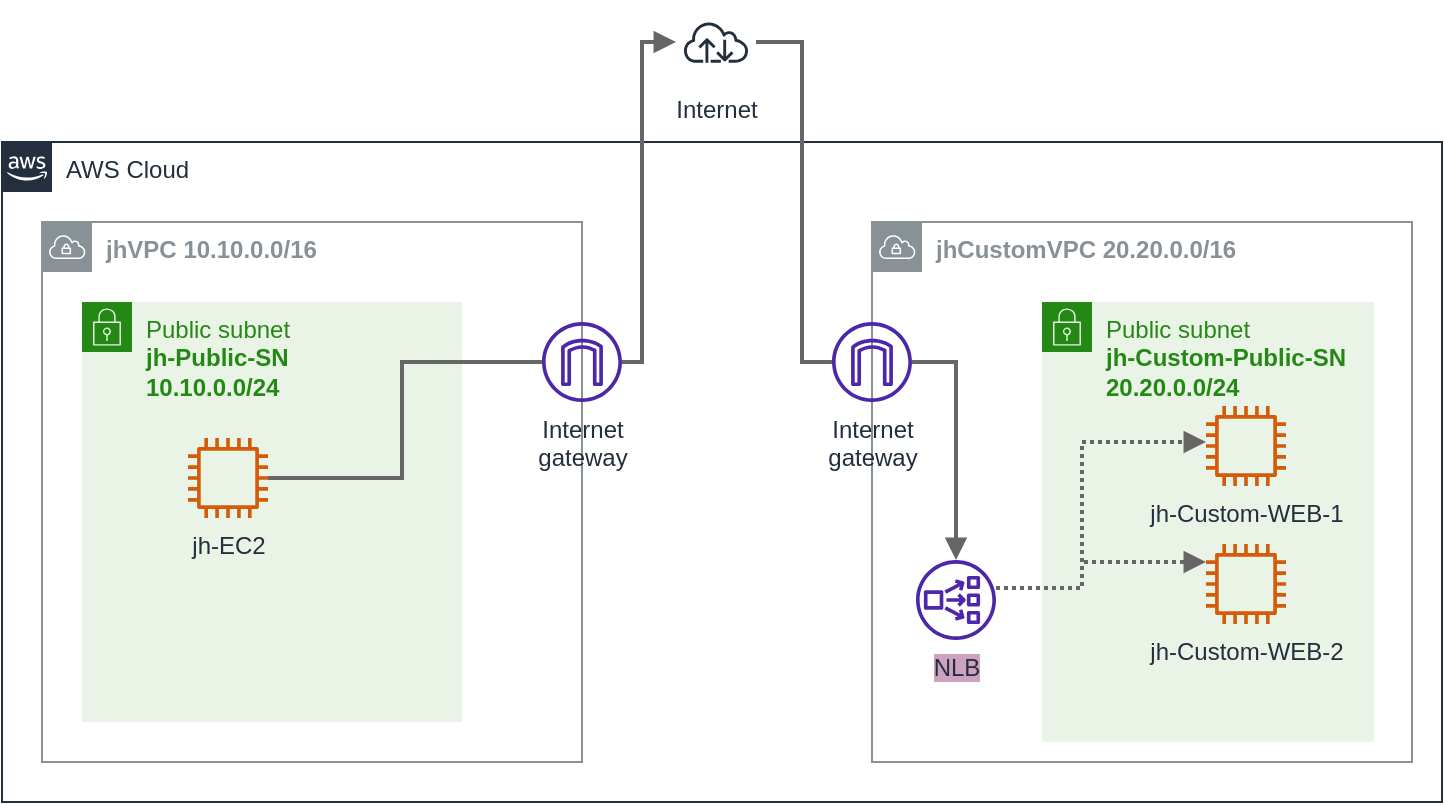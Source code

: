 <mxfile version="20.3.0" type="device"><diagram id="Nha9DckxzOW9cZ-GAf2E" name="페이지-1"><mxGraphModel dx="939" dy="914" grid="1" gridSize="10" guides="1" tooltips="1" connect="1" arrows="1" fold="1" page="1" pageScale="1" pageWidth="827" pageHeight="1169" math="0" shadow="0"><root><mxCell id="0"/><mxCell id="1" parent="0"/><mxCell id="ZtclFgQQLDOAhcwY8kZS-1" value="AWS Cloud" style="points=[[0,0],[0.25,0],[0.5,0],[0.75,0],[1,0],[1,0.25],[1,0.5],[1,0.75],[1,1],[0.75,1],[0.5,1],[0.25,1],[0,1],[0,0.75],[0,0.5],[0,0.25]];outlineConnect=0;gradientColor=none;html=1;whiteSpace=wrap;fontSize=12;fontStyle=0;container=1;pointerEvents=0;collapsible=0;recursiveResize=0;shape=mxgraph.aws4.group;grIcon=mxgraph.aws4.group_aws_cloud_alt;strokeColor=#232F3E;fillColor=none;verticalAlign=top;align=left;spacingLeft=30;fontColor=#232F3E;dashed=0;" parent="1" vertex="1"><mxGeometry x="70" y="90" width="720" height="330" as="geometry"/></mxCell><mxCell id="ZtclFgQQLDOAhcwY8kZS-2" value="&lt;b&gt;jhVPC&lt;/b&gt; &lt;b&gt;10.10.0.0/16&lt;/b&gt;" style="sketch=0;outlineConnect=0;gradientColor=none;html=1;whiteSpace=wrap;fontSize=12;fontStyle=0;shape=mxgraph.aws4.group;grIcon=mxgraph.aws4.group_vpc;strokeColor=#879196;fillColor=none;verticalAlign=top;align=left;spacingLeft=30;fontColor=#879196;dashed=0;" parent="ZtclFgQQLDOAhcwY8kZS-1" vertex="1"><mxGeometry x="20" y="40" width="270" height="270" as="geometry"/></mxCell><mxCell id="ZtclFgQQLDOAhcwY8kZS-3" value="Public subnet&amp;nbsp;&lt;b&gt;&lt;br&gt;jh-Public-SN&lt;/b&gt;&lt;br&gt;&lt;b&gt;10.10.0.0/24&lt;/b&gt;" style="points=[[0,0],[0.25,0],[0.5,0],[0.75,0],[1,0],[1,0.25],[1,0.5],[1,0.75],[1,1],[0.75,1],[0.5,1],[0.25,1],[0,1],[0,0.75],[0,0.5],[0,0.25]];outlineConnect=0;gradientColor=none;html=1;whiteSpace=wrap;fontSize=12;fontStyle=0;container=1;pointerEvents=0;collapsible=0;recursiveResize=0;shape=mxgraph.aws4.group;grIcon=mxgraph.aws4.group_security_group;grStroke=0;strokeColor=#248814;fillColor=#E9F3E6;verticalAlign=top;align=left;spacingLeft=30;fontColor=#248814;dashed=0;" parent="ZtclFgQQLDOAhcwY8kZS-1" vertex="1"><mxGeometry x="40" y="80" width="190" height="210" as="geometry"/></mxCell><mxCell id="ZtclFgQQLDOAhcwY8kZS-5" value="jh-EC2" style="sketch=0;outlineConnect=0;fontColor=#232F3E;gradientColor=none;fillColor=#D45B07;strokeColor=none;dashed=0;verticalLabelPosition=bottom;verticalAlign=top;align=center;html=1;fontSize=12;fontStyle=0;aspect=fixed;pointerEvents=1;shape=mxgraph.aws4.instance2;" parent="ZtclFgQQLDOAhcwY8kZS-3" vertex="1"><mxGeometry x="53" y="68" width="40" height="40" as="geometry"/></mxCell><mxCell id="mto72TUGwg798Erc-8ln-7" value="&lt;b&gt;jhCustomVPC 20.20.0.0/16&lt;/b&gt;" style="sketch=0;outlineConnect=0;gradientColor=none;html=1;whiteSpace=wrap;fontSize=12;fontStyle=0;shape=mxgraph.aws4.group;grIcon=mxgraph.aws4.group_vpc;strokeColor=#879196;fillColor=none;verticalAlign=top;align=left;spacingLeft=30;fontColor=#879196;dashed=0;" vertex="1" parent="ZtclFgQQLDOAhcwY8kZS-1"><mxGeometry x="435" y="40" width="270" height="270" as="geometry"/></mxCell><mxCell id="mto72TUGwg798Erc-8ln-8" value="Public subnet&amp;nbsp;&lt;b&gt;&lt;br&gt;jh-Custom-Public-SN&lt;/b&gt;&lt;br&gt;&lt;b&gt;20.20.0.0/24&lt;/b&gt;" style="points=[[0,0],[0.25,0],[0.5,0],[0.75,0],[1,0],[1,0.25],[1,0.5],[1,0.75],[1,1],[0.75,1],[0.5,1],[0.25,1],[0,1],[0,0.75],[0,0.5],[0,0.25]];outlineConnect=0;gradientColor=none;html=1;whiteSpace=wrap;fontSize=12;fontStyle=0;container=1;pointerEvents=0;collapsible=0;recursiveResize=0;shape=mxgraph.aws4.group;grIcon=mxgraph.aws4.group_security_group;grStroke=0;strokeColor=#248814;fillColor=#E9F3E6;verticalAlign=top;align=left;spacingLeft=30;fontColor=#248814;dashed=0;" vertex="1" parent="ZtclFgQQLDOAhcwY8kZS-1"><mxGeometry x="520" y="80" width="166" height="220" as="geometry"/></mxCell><mxCell id="mto72TUGwg798Erc-8ln-9" value="jh-Custom-WEB-1" style="sketch=0;outlineConnect=0;fontColor=#232F3E;gradientColor=none;fillColor=#D45B07;strokeColor=none;dashed=0;verticalLabelPosition=bottom;verticalAlign=top;align=center;html=1;fontSize=12;fontStyle=0;aspect=fixed;pointerEvents=1;shape=mxgraph.aws4.instance2;" vertex="1" parent="mto72TUGwg798Erc-8ln-8"><mxGeometry x="82" y="52" width="40" height="40" as="geometry"/></mxCell><mxCell id="mto72TUGwg798Erc-8ln-10" value="jh-Custom-WEB-2" style="sketch=0;outlineConnect=0;fontColor=#232F3E;gradientColor=none;fillColor=#D45B07;strokeColor=none;dashed=0;verticalLabelPosition=bottom;verticalAlign=top;align=center;html=1;fontSize=12;fontStyle=0;aspect=fixed;pointerEvents=1;shape=mxgraph.aws4.instance2;" vertex="1" parent="mto72TUGwg798Erc-8ln-8"><mxGeometry x="82" y="121" width="40" height="40" as="geometry"/></mxCell><mxCell id="mto72TUGwg798Erc-8ln-35" style="edgeStyle=orthogonalEdgeStyle;rounded=0;orthogonalLoop=1;jettySize=auto;html=1;strokeColor=#666666;strokeWidth=2;fontColor=#000000;endArrow=block;endFill=1;" edge="1" parent="ZtclFgQQLDOAhcwY8kZS-1" source="mto72TUGwg798Erc-8ln-11" target="mto72TUGwg798Erc-8ln-23"><mxGeometry relative="1" as="geometry"><Array as="points"><mxPoint x="477" y="110"/></Array></mxGeometry></mxCell><mxCell id="mto72TUGwg798Erc-8ln-11" value="Internet&lt;br&gt;gateway" style="sketch=0;outlineConnect=0;fontColor=#232F3E;gradientColor=none;fillColor=#4D27AA;strokeColor=none;dashed=0;verticalLabelPosition=bottom;verticalAlign=top;align=center;html=1;fontSize=12;fontStyle=0;aspect=fixed;pointerEvents=1;shape=mxgraph.aws4.internet_gateway;rounded=0;shadow=0;labelBackgroundColor=none;" vertex="1" parent="ZtclFgQQLDOAhcwY8kZS-1"><mxGeometry x="415" y="90" width="40" height="40" as="geometry"/></mxCell><mxCell id="mto72TUGwg798Erc-8ln-21" value="Internet&lt;br&gt;gateway" style="sketch=0;outlineConnect=0;fontColor=#232F3E;gradientColor=none;fillColor=#4D27AA;strokeColor=none;dashed=0;verticalLabelPosition=bottom;verticalAlign=top;align=center;html=1;fontSize=12;fontStyle=0;aspect=fixed;pointerEvents=1;shape=mxgraph.aws4.internet_gateway;rounded=0;shadow=0;labelBackgroundColor=none;" vertex="1" parent="ZtclFgQQLDOAhcwY8kZS-1"><mxGeometry x="270" y="90" width="40" height="40" as="geometry"/></mxCell><mxCell id="mto72TUGwg798Erc-8ln-36" style="edgeStyle=orthogonalEdgeStyle;rounded=0;orthogonalLoop=1;jettySize=auto;html=1;strokeColor=#666666;strokeWidth=2;fontColor=#000000;endArrow=block;endFill=1;dashed=1;dashPattern=1 1;" edge="1" parent="ZtclFgQQLDOAhcwY8kZS-1" target="mto72TUGwg798Erc-8ln-9"><mxGeometry relative="1" as="geometry"><mxPoint x="497" y="223" as="sourcePoint"/><mxPoint x="780" y="160" as="targetPoint"/><Array as="points"><mxPoint x="540" y="223"/><mxPoint x="540" y="150"/></Array></mxGeometry></mxCell><mxCell id="mto72TUGwg798Erc-8ln-23" value="NLB" style="sketch=0;outlineConnect=0;fontColor=#232F3E;gradientColor=none;fillColor=#4D27AA;strokeColor=none;dashed=0;verticalLabelPosition=bottom;verticalAlign=top;align=center;html=1;fontSize=12;fontStyle=0;aspect=fixed;pointerEvents=1;shape=mxgraph.aws4.network_load_balancer;labelBackgroundColor=#CDA2BE;" vertex="1" parent="ZtclFgQQLDOAhcwY8kZS-1"><mxGeometry x="457" y="209" width="40" height="40" as="geometry"/></mxCell><mxCell id="mto72TUGwg798Erc-8ln-32" style="edgeStyle=orthogonalEdgeStyle;rounded=0;orthogonalLoop=1;jettySize=auto;html=1;strokeColor=#666666;strokeWidth=2;fontColor=#000000;endArrow=none;endFill=0;" edge="1" parent="ZtclFgQQLDOAhcwY8kZS-1" source="ZtclFgQQLDOAhcwY8kZS-5" target="mto72TUGwg798Erc-8ln-21"><mxGeometry relative="1" as="geometry"><Array as="points"><mxPoint x="200" y="168"/><mxPoint x="200" y="110"/></Array></mxGeometry></mxCell><mxCell id="mto72TUGwg798Erc-8ln-34" style="edgeStyle=orthogonalEdgeStyle;rounded=0;orthogonalLoop=1;jettySize=auto;html=1;strokeColor=#666666;strokeWidth=2;fontColor=#000000;endArrow=none;endFill=0;" edge="1" parent="1" source="mto72TUGwg798Erc-8ln-22" target="mto72TUGwg798Erc-8ln-11"><mxGeometry relative="1" as="geometry"><Array as="points"><mxPoint x="470" y="40"/><mxPoint x="470" y="200"/></Array></mxGeometry></mxCell><mxCell id="mto72TUGwg798Erc-8ln-22" value="Internet" style="sketch=0;outlineConnect=0;fontColor=#232F3E;gradientColor=none;strokeColor=#232F3E;fillColor=#ffffff;dashed=0;verticalLabelPosition=bottom;verticalAlign=top;align=center;html=1;fontSize=12;fontStyle=0;aspect=fixed;shape=mxgraph.aws4.resourceIcon;resIcon=mxgraph.aws4.internet;labelBackgroundColor=default;" vertex="1" parent="1"><mxGeometry x="407" y="20" width="40" height="40" as="geometry"/></mxCell><mxCell id="mto72TUGwg798Erc-8ln-33" style="edgeStyle=orthogonalEdgeStyle;rounded=0;orthogonalLoop=1;jettySize=auto;html=1;strokeColor=#666666;strokeWidth=2;fontColor=#000000;endArrow=block;endFill=1;" edge="1" parent="1" source="mto72TUGwg798Erc-8ln-21" target="mto72TUGwg798Erc-8ln-22"><mxGeometry relative="1" as="geometry"><Array as="points"><mxPoint x="390" y="200"/><mxPoint x="390" y="40"/></Array></mxGeometry></mxCell><mxCell id="mto72TUGwg798Erc-8ln-47" value="" style="endArrow=block;html=1;rounded=0;dashed=1;dashPattern=1 1;strokeColor=#666666;strokeWidth=2;fontColor=#000000;endFill=1;entryX=0.2;entryY=0.225;entryDx=0;entryDy=0;entryPerimeter=0;fillColor=#f5f5f5;" edge="1" parent="1"><mxGeometry width="50" height="50" relative="1" as="geometry"><mxPoint x="611" y="300" as="sourcePoint"/><mxPoint x="672" y="300" as="targetPoint"/></mxGeometry></mxCell></root></mxGraphModel></diagram></mxfile>